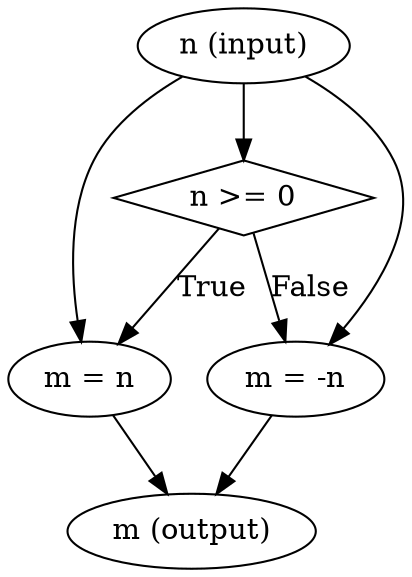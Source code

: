 digraph DFG_my_abs {
    node [shape=oval];
    n [label="n (input)"];
    m [label="m (output)"];
    cond [label="n >= 0", shape=diamond];
    true_op [label="m = n"];
    false_op [label="m = -n"];

    n -> cond;
    n -> true_op;
    n -> false_op;
    cond -> true_op [label="True"];
    cond -> false_op [label="False"];
    true_op -> m;
    false_op -> m;
}
